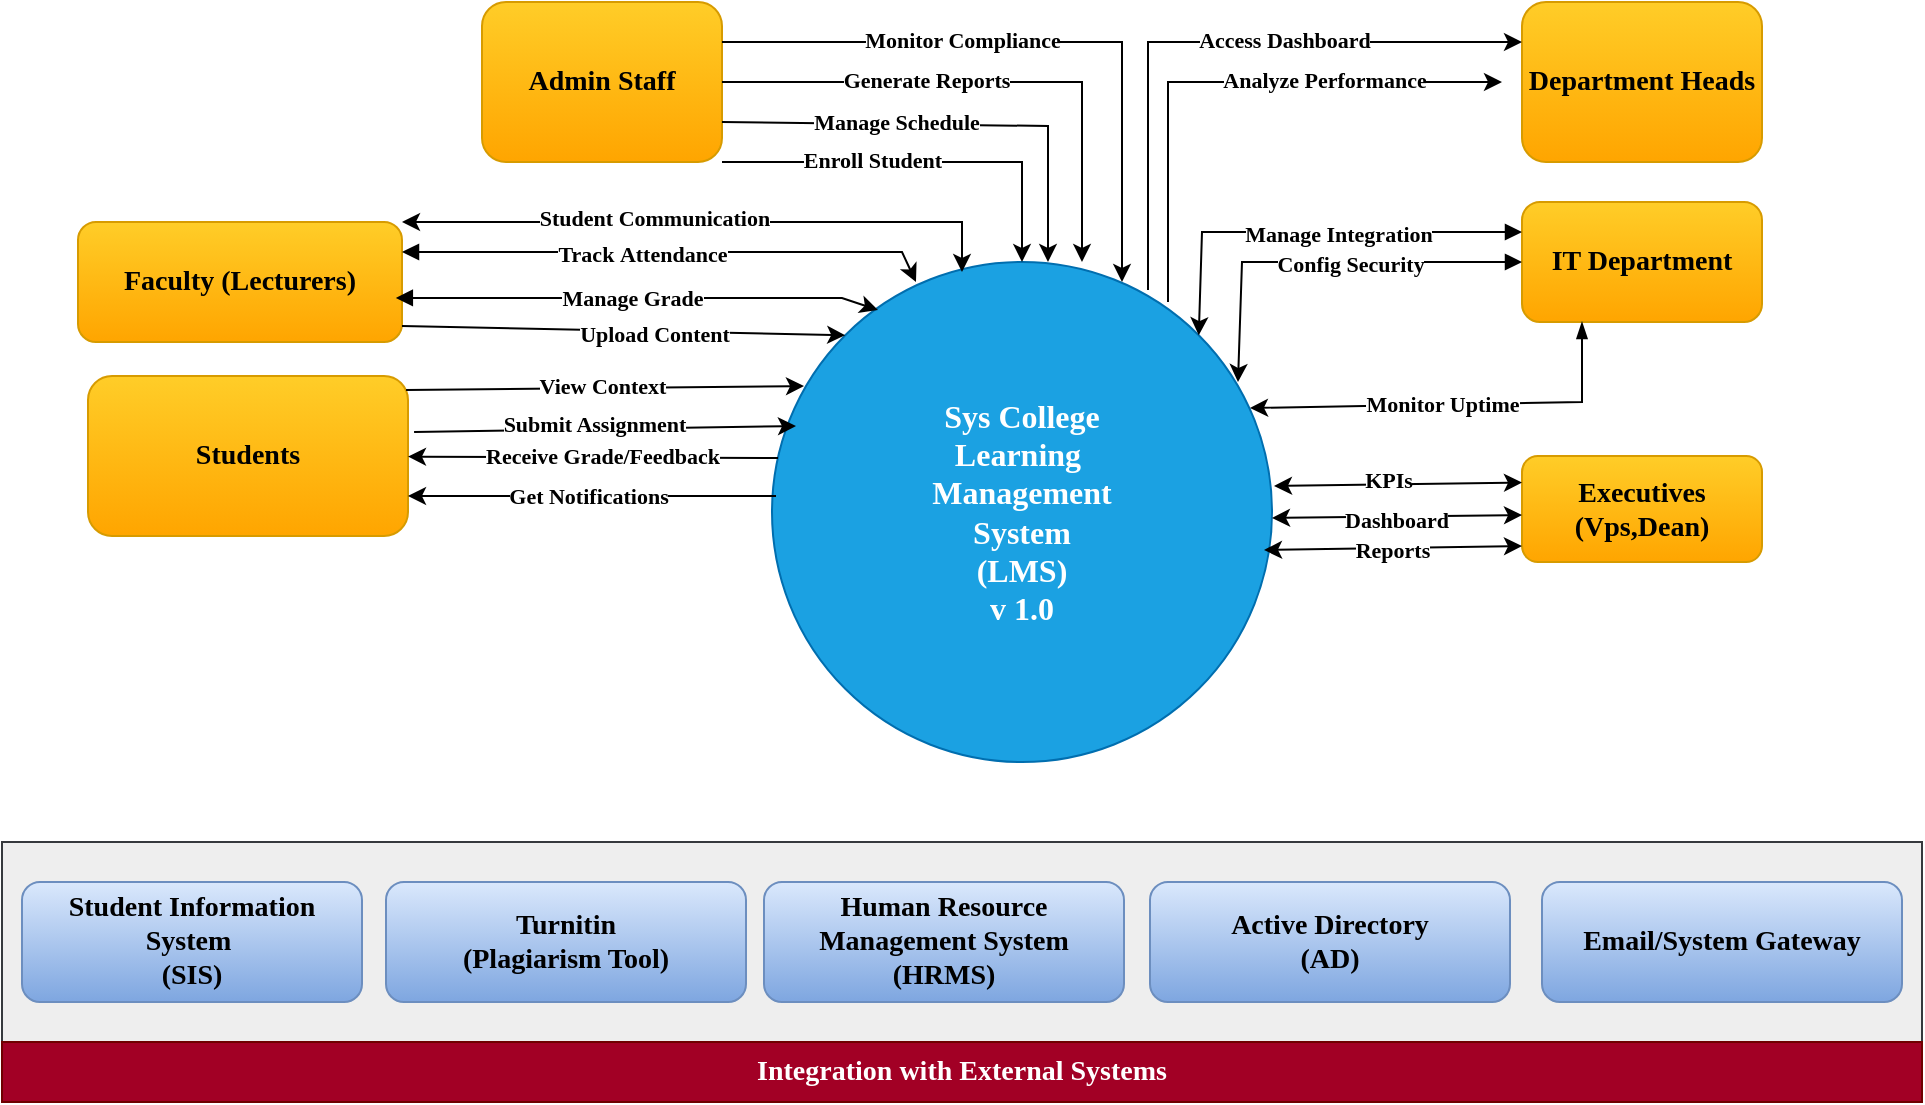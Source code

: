 <mxfile version="26.2.2">
  <diagram name="Page-1" id="Wjv5Oz3AqmIwob7s-AKi">
    <mxGraphModel dx="1428" dy="841" grid="1" gridSize="10" guides="1" tooltips="1" connect="1" arrows="1" fold="1" page="1" pageScale="1" pageWidth="1169" pageHeight="827" math="0" shadow="0">
      <root>
        <mxCell id="0" />
        <mxCell id="1" parent="0" />
        <mxCell id="Xvql2AdoNt05fyFsp_AF-1" value="&lt;div&gt;&lt;font face=&quot;Verdana&quot; style=&quot;font-size: 16px;&quot;&gt;&lt;b style=&quot;&quot;&gt;Sys College&lt;/b&gt;&lt;/font&gt;&lt;/div&gt;&lt;div&gt;&lt;b style=&quot;font-size: 16px; background-color: transparent;&quot;&gt;&lt;font style=&quot;color: light-dark(rgb(255, 255, 255), rgb(255, 255, 255));&quot; face=&quot;Verdana&quot;&gt;Learning&amp;nbsp;&lt;/font&gt;&lt;/b&gt;&lt;/div&gt;&lt;div&gt;&lt;font face=&quot;Verdana&quot; style=&quot;font-size: 16px;&quot;&gt;&lt;b&gt;Management&lt;/b&gt;&lt;/font&gt;&lt;/div&gt;&lt;div&gt;&lt;font face=&quot;Verdana&quot; style=&quot;font-size: 16px;&quot;&gt;&lt;b&gt;System&lt;/b&gt;&lt;/font&gt;&lt;/div&gt;&lt;div&gt;&lt;font face=&quot;Verdana&quot; style=&quot;font-size: 16px;&quot;&gt;&lt;b&gt;(LMS)&lt;br&gt;&lt;/b&gt;&lt;/font&gt;&lt;div&gt;&lt;font face=&quot;Verdana&quot; style=&quot;font-size: 16px;&quot;&gt;&lt;b style=&quot;&quot;&gt;v 1.0&lt;/b&gt;&lt;/font&gt;&lt;/div&gt;&lt;/div&gt;" style="ellipse;whiteSpace=wrap;html=1;aspect=fixed;fillColor=#1ba1e2;fontColor=#ffffff;strokeColor=#006EAF;" parent="1" vertex="1">
          <mxGeometry x="505" y="290" width="250" height="250" as="geometry" />
        </mxCell>
        <mxCell id="PJatKT9wjX2m28LQ-qIB-1" value="&lt;font style=&quot;font-size: 14px;&quot; face=&quot;Verdana&quot;&gt;&lt;b&gt;Students&lt;/b&gt;&lt;/font&gt;" style="rounded=1;whiteSpace=wrap;html=1;fillColor=#ffcd28;strokeColor=#d79b00;gradientColor=#ffa500;" parent="1" vertex="1">
          <mxGeometry x="163" y="347" width="160" height="80" as="geometry" />
        </mxCell>
        <mxCell id="PJatKT9wjX2m28LQ-qIB-2" value="&lt;b&gt;&lt;font style=&quot;font-size: 14px;&quot; face=&quot;Verdana&quot;&gt;Faculty (Lecturers)&lt;/font&gt;&lt;/b&gt;" style="rounded=1;whiteSpace=wrap;html=1;fillColor=#ffcd28;gradientColor=#ffa500;strokeColor=#d79b00;" parent="1" vertex="1">
          <mxGeometry x="158" y="270" width="162" height="60" as="geometry" />
        </mxCell>
        <mxCell id="PJatKT9wjX2m28LQ-qIB-3" value="&lt;b&gt;&lt;font style=&quot;font-size: 14px;&quot; face=&quot;Verdana&quot;&gt;Admin Staff&lt;/font&gt;&lt;/b&gt;" style="rounded=1;whiteSpace=wrap;html=1;fillColor=#ffcd28;gradientColor=#ffa500;strokeColor=#d79b00;" parent="1" vertex="1">
          <mxGeometry x="360" y="160" width="120" height="80" as="geometry" />
        </mxCell>
        <mxCell id="PJatKT9wjX2m28LQ-qIB-4" value="&lt;b&gt;&lt;font style=&quot;font-size: 14px;&quot; face=&quot;Verdana&quot;&gt;Department Heads&lt;/font&gt;&lt;/b&gt;" style="rounded=1;whiteSpace=wrap;html=1;fillColor=#ffcd28;gradientColor=#ffa500;strokeColor=#d79b00;" parent="1" vertex="1">
          <mxGeometry x="880" y="160" width="120" height="80" as="geometry" />
        </mxCell>
        <mxCell id="PJatKT9wjX2m28LQ-qIB-5" value="&lt;b&gt;&lt;font style=&quot;font-size: 14px;&quot; face=&quot;Verdana&quot;&gt;IT Department&lt;/font&gt;&lt;/b&gt;" style="rounded=1;whiteSpace=wrap;html=1;fillColor=#ffcd28;gradientColor=#ffa500;strokeColor=#d79b00;" parent="1" vertex="1">
          <mxGeometry x="880" y="260" width="120" height="60" as="geometry" />
        </mxCell>
        <mxCell id="PJatKT9wjX2m28LQ-qIB-6" value="&lt;b&gt;&lt;font style=&quot;font-size: 14px;&quot; face=&quot;Verdana&quot;&gt;Executives (Vps,Dean)&lt;/font&gt;&lt;/b&gt;" style="rounded=1;whiteSpace=wrap;html=1;fillColor=#ffcd28;gradientColor=#ffa500;strokeColor=#d79b00;" parent="1" vertex="1">
          <mxGeometry x="880" y="387" width="120" height="53" as="geometry" />
        </mxCell>
        <mxCell id="PJatKT9wjX2m28LQ-qIB-12" value="" style="endArrow=classic;html=1;rounded=0;strokeWidth=1;exitX=0.994;exitY=0.088;exitDx=0;exitDy=0;exitPerimeter=0;entryX=0.064;entryY=0.248;entryDx=0;entryDy=0;entryPerimeter=0;" parent="1" source="PJatKT9wjX2m28LQ-qIB-1" target="Xvql2AdoNt05fyFsp_AF-1" edge="1">
          <mxGeometry width="50" height="50" relative="1" as="geometry">
            <mxPoint x="350" y="358" as="sourcePoint" />
            <mxPoint x="500" y="340" as="targetPoint" />
          </mxGeometry>
        </mxCell>
        <mxCell id="PJatKT9wjX2m28LQ-qIB-13" value="View Context" style="edgeLabel;html=1;align=center;verticalAlign=middle;resizable=0;points=[];fontFamily=Verdana;fontSize=11;fontStyle=1" parent="PJatKT9wjX2m28LQ-qIB-12" vertex="1" connectable="0">
          <mxGeometry x="0.066" y="-1" relative="1" as="geometry">
            <mxPoint x="-8" y="-2" as="offset" />
          </mxGeometry>
        </mxCell>
        <mxCell id="PJatKT9wjX2m28LQ-qIB-14" value="" style="endArrow=classic;html=1;rounded=0;entryX=0.048;entryY=0.328;entryDx=0;entryDy=0;entryPerimeter=0;strokeWidth=1;exitX=1.019;exitY=0.35;exitDx=0;exitDy=0;exitPerimeter=0;" parent="1" source="PJatKT9wjX2m28LQ-qIB-1" target="Xvql2AdoNt05fyFsp_AF-1" edge="1">
          <mxGeometry width="50" height="50" relative="1" as="geometry">
            <mxPoint x="320" y="375" as="sourcePoint" />
            <mxPoint x="509.75" y="374.75" as="targetPoint" />
          </mxGeometry>
        </mxCell>
        <mxCell id="PJatKT9wjX2m28LQ-qIB-15" value="Submit Assignment" style="edgeLabel;html=1;align=center;verticalAlign=middle;resizable=0;points=[];fontFamily=Verdana;fontSize=11;fontStyle=1" parent="PJatKT9wjX2m28LQ-qIB-14" vertex="1" connectable="0">
          <mxGeometry x="0.066" y="-1" relative="1" as="geometry">
            <mxPoint x="-12" y="-4" as="offset" />
          </mxGeometry>
        </mxCell>
        <mxCell id="PJatKT9wjX2m28LQ-qIB-16" value="" style="endArrow=classic;html=1;rounded=0;exitX=0.012;exitY=0.392;exitDx=0;exitDy=0;strokeWidth=1;exitPerimeter=0;" parent="1" source="Xvql2AdoNt05fyFsp_AF-1" target="PJatKT9wjX2m28LQ-qIB-1" edge="1">
          <mxGeometry width="50" height="50" relative="1" as="geometry">
            <mxPoint x="505" y="394" as="sourcePoint" />
            <mxPoint x="300" y="394" as="targetPoint" />
          </mxGeometry>
        </mxCell>
        <mxCell id="PJatKT9wjX2m28LQ-qIB-17" value="Receive Grade/Feedback" style="edgeLabel;html=1;align=center;verticalAlign=middle;resizable=0;points=[];fontFamily=Verdana;fontSize=11;fontStyle=1" parent="PJatKT9wjX2m28LQ-qIB-16" vertex="1" connectable="0">
          <mxGeometry x="0.066" y="-1" relative="1" as="geometry">
            <mxPoint x="10" as="offset" />
          </mxGeometry>
        </mxCell>
        <mxCell id="PJatKT9wjX2m28LQ-qIB-18" value="" style="endArrow=classic;html=1;rounded=0;strokeWidth=1;entryX=1;entryY=0.75;entryDx=0;entryDy=0;exitX=0.008;exitY=0.468;exitDx=0;exitDy=0;exitPerimeter=0;" parent="1" source="Xvql2AdoNt05fyFsp_AF-1" target="PJatKT9wjX2m28LQ-qIB-1" edge="1">
          <mxGeometry width="50" height="50" relative="1" as="geometry">
            <mxPoint x="505" y="412" as="sourcePoint" />
            <mxPoint x="300" y="412" as="targetPoint" />
          </mxGeometry>
        </mxCell>
        <mxCell id="PJatKT9wjX2m28LQ-qIB-19" value="Get Notifications" style="edgeLabel;html=1;align=center;verticalAlign=middle;resizable=0;points=[];fontFamily=Verdana;fontSize=11;fontStyle=1" parent="PJatKT9wjX2m28LQ-qIB-18" vertex="1" connectable="0">
          <mxGeometry x="0.066" y="-1" relative="1" as="geometry">
            <mxPoint x="4" y="1" as="offset" />
          </mxGeometry>
        </mxCell>
        <mxCell id="PJatKT9wjX2m28LQ-qIB-20" value="" style="endArrow=classic;html=1;rounded=0;strokeWidth=1;exitX=1;exitY=0.867;exitDx=0;exitDy=0;entryX=0;entryY=0;entryDx=0;entryDy=0;exitPerimeter=0;" parent="1" source="PJatKT9wjX2m28LQ-qIB-2" target="Xvql2AdoNt05fyFsp_AF-1" edge="1">
          <mxGeometry width="50" height="50" relative="1" as="geometry">
            <mxPoint x="560" y="200" as="sourcePoint" />
            <mxPoint x="490" y="310" as="targetPoint" />
            <Array as="points" />
          </mxGeometry>
        </mxCell>
        <mxCell id="PJatKT9wjX2m28LQ-qIB-21" value="Upload&amp;nbsp;&lt;span style=&quot;background-color: light-dark(#ffffff, var(--ge-dark-color, #121212)); color: light-dark(rgb(0, 0, 0), rgb(255, 255, 255));&quot;&gt;Content&lt;/span&gt;" style="edgeLabel;html=1;align=center;verticalAlign=middle;resizable=0;points=[];fontFamily=Verdana;fontSize=11;fontStyle=1" parent="PJatKT9wjX2m28LQ-qIB-20" vertex="1" connectable="0">
          <mxGeometry x="0.066" y="-1" relative="1" as="geometry">
            <mxPoint x="8" as="offset" />
          </mxGeometry>
        </mxCell>
        <mxCell id="PJatKT9wjX2m28LQ-qIB-22" value="" style="endArrow=classic;html=1;rounded=0;strokeWidth=1;startArrow=block;startFill=1;entryX=0.212;entryY=0.096;entryDx=0;entryDy=0;entryPerimeter=0;exitX=0.981;exitY=0.633;exitDx=0;exitDy=0;exitPerimeter=0;" parent="1" source="PJatKT9wjX2m28LQ-qIB-2" target="Xvql2AdoNt05fyFsp_AF-1" edge="1">
          <mxGeometry width="50" height="50" relative="1" as="geometry">
            <mxPoint x="330" y="272" as="sourcePoint" />
            <mxPoint x="560" y="290" as="targetPoint" />
            <Array as="points">
              <mxPoint x="540" y="308" />
            </Array>
          </mxGeometry>
        </mxCell>
        <mxCell id="PJatKT9wjX2m28LQ-qIB-23" value="Manage&amp;nbsp;&lt;span style=&quot;background-color: light-dark(#ffffff, var(--ge-dark-color, #121212)); color: light-dark(rgb(0, 0, 0), rgb(255, 255, 255));&quot;&gt;Grade&lt;/span&gt;" style="edgeLabel;html=1;align=center;verticalAlign=middle;resizable=0;points=[];fontFamily=Verdana;fontSize=11;fontStyle=1" parent="PJatKT9wjX2m28LQ-qIB-22" vertex="1" connectable="0">
          <mxGeometry x="0.066" y="-1" relative="1" as="geometry">
            <mxPoint x="-11" y="-1" as="offset" />
          </mxGeometry>
        </mxCell>
        <mxCell id="PJatKT9wjX2m28LQ-qIB-24" value="" style="endArrow=classic;html=1;rounded=0;strokeWidth=1;startArrow=block;startFill=1;exitX=1;exitY=0.25;exitDx=0;exitDy=0;entryX=0.288;entryY=0.04;entryDx=0;entryDy=0;entryPerimeter=0;" parent="1" source="PJatKT9wjX2m28LQ-qIB-2" target="Xvql2AdoNt05fyFsp_AF-1" edge="1">
          <mxGeometry width="50" height="50" relative="1" as="geometry">
            <mxPoint x="410" y="250" as="sourcePoint" />
            <mxPoint x="680" y="270" as="targetPoint" />
            <Array as="points">
              <mxPoint x="450" y="285" />
              <mxPoint x="570" y="285" />
            </Array>
          </mxGeometry>
        </mxCell>
        <mxCell id="PJatKT9wjX2m28LQ-qIB-25" value="Track&amp;nbsp;&lt;span style=&quot;background-color: light-dark(#ffffff, var(--ge-dark-color, #121212)); color: light-dark(rgb(0, 0, 0), rgb(255, 255, 255));&quot;&gt;Attendance&lt;/span&gt;" style="edgeLabel;html=1;align=center;verticalAlign=middle;resizable=0;points=[];fontFamily=Verdana;fontSize=11;fontStyle=1" parent="PJatKT9wjX2m28LQ-qIB-24" vertex="1" connectable="0">
          <mxGeometry x="0.066" y="-1" relative="1" as="geometry">
            <mxPoint x="-22" as="offset" />
          </mxGeometry>
        </mxCell>
        <mxCell id="PJatKT9wjX2m28LQ-qIB-26" value="" style="endArrow=classic;startArrow=classic;html=1;rounded=0;strokeWidth=1;entryX=1;entryY=0;entryDx=0;entryDy=0;exitX=0.38;exitY=0.02;exitDx=0;exitDy=0;exitPerimeter=0;" parent="1" source="Xvql2AdoNt05fyFsp_AF-1" target="PJatKT9wjX2m28LQ-qIB-2" edge="1">
          <mxGeometry width="50" height="50" relative="1" as="geometry">
            <mxPoint x="800" y="300" as="sourcePoint" />
            <mxPoint x="540" y="210" as="targetPoint" />
            <Array as="points">
              <mxPoint x="600" y="270" />
            </Array>
          </mxGeometry>
        </mxCell>
        <mxCell id="PJatKT9wjX2m28LQ-qIB-27" value="&lt;font face=&quot;Verdana&quot;&gt;&lt;b&gt;Student&amp;nbsp;&lt;/b&gt;&lt;/font&gt;&lt;b style=&quot;font-family: Verdana; background-color: light-dark(#ffffff, var(--ge-dark-color, #121212)); color: light-dark(rgb(0, 0, 0), rgb(255, 255, 255));&quot;&gt;Communication&lt;/b&gt;" style="edgeLabel;html=1;align=center;verticalAlign=middle;resizable=0;points=[];fontSize=11;" parent="PJatKT9wjX2m28LQ-qIB-26" vertex="1" connectable="0">
          <mxGeometry x="0.097" relative="1" as="geometry">
            <mxPoint x="-12" y="-2" as="offset" />
          </mxGeometry>
        </mxCell>
        <mxCell id="ij3giNlZp6oouef-Bmyc-1" value="" style="endArrow=classic;html=1;rounded=0;exitX=1;exitY=1;exitDx=0;exitDy=0;entryX=0.5;entryY=0;entryDx=0;entryDy=0;" parent="1" source="PJatKT9wjX2m28LQ-qIB-3" target="Xvql2AdoNt05fyFsp_AF-1" edge="1">
          <mxGeometry width="50" height="50" relative="1" as="geometry">
            <mxPoint x="550" y="210" as="sourcePoint" />
            <mxPoint x="600" y="160" as="targetPoint" />
            <Array as="points">
              <mxPoint x="630" y="240" />
            </Array>
          </mxGeometry>
        </mxCell>
        <mxCell id="ij3giNlZp6oouef-Bmyc-2" value="&lt;font face=&quot;Verdana&quot;&gt;&lt;b&gt;Enroll Student&lt;/b&gt;&lt;/font&gt;" style="edgeLabel;html=1;align=center;verticalAlign=middle;resizable=0;points=[];" parent="ij3giNlZp6oouef-Bmyc-1" vertex="1" connectable="0">
          <mxGeometry x="-0.25" y="-2" relative="1" as="geometry">
            <mxPoint y="-3" as="offset" />
          </mxGeometry>
        </mxCell>
        <mxCell id="ij3giNlZp6oouef-Bmyc-3" value="" style="endArrow=classic;html=1;rounded=0;exitX=1;exitY=0.75;exitDx=0;exitDy=0;entryX=0.552;entryY=0;entryDx=0;entryDy=0;entryPerimeter=0;exitPerimeter=0;" parent="1" source="PJatKT9wjX2m28LQ-qIB-3" target="Xvql2AdoNt05fyFsp_AF-1" edge="1">
          <mxGeometry width="50" height="50" relative="1" as="geometry">
            <mxPoint x="490" y="222" as="sourcePoint" />
            <mxPoint x="640" y="272" as="targetPoint" />
            <Array as="points">
              <mxPoint x="643" y="222" />
            </Array>
          </mxGeometry>
        </mxCell>
        <mxCell id="ij3giNlZp6oouef-Bmyc-4" value="&lt;font face=&quot;Verdana&quot;&gt;&lt;b&gt;Manage Schedule&lt;/b&gt;&lt;/font&gt;" style="edgeLabel;html=1;align=center;verticalAlign=middle;resizable=0;points=[];" parent="ij3giNlZp6oouef-Bmyc-3" vertex="1" connectable="0">
          <mxGeometry x="-0.25" y="-2" relative="1" as="geometry">
            <mxPoint y="-3" as="offset" />
          </mxGeometry>
        </mxCell>
        <mxCell id="ij3giNlZp6oouef-Bmyc-5" value="" style="endArrow=classic;html=1;rounded=0;exitX=1;exitY=0.5;exitDx=0;exitDy=0;" parent="1" source="PJatKT9wjX2m28LQ-qIB-3" edge="1">
          <mxGeometry width="50" height="50" relative="1" as="geometry">
            <mxPoint x="500" y="220" as="sourcePoint" />
            <mxPoint x="660" y="290" as="targetPoint" />
            <Array as="points">
              <mxPoint x="660" y="200" />
            </Array>
          </mxGeometry>
        </mxCell>
        <mxCell id="ij3giNlZp6oouef-Bmyc-6" value="&lt;font face=&quot;Verdana&quot;&gt;&lt;b&gt;Generate Reports&lt;/b&gt;&lt;/font&gt;" style="edgeLabel;html=1;align=center;verticalAlign=middle;resizable=0;points=[];" parent="ij3giNlZp6oouef-Bmyc-5" vertex="1" connectable="0">
          <mxGeometry x="-0.25" y="-2" relative="1" as="geometry">
            <mxPoint y="-3" as="offset" />
          </mxGeometry>
        </mxCell>
        <mxCell id="ij3giNlZp6oouef-Bmyc-7" value="" style="endArrow=classic;html=1;rounded=0;exitX=1;exitY=0.25;exitDx=0;exitDy=0;" parent="1" source="PJatKT9wjX2m28LQ-qIB-3" edge="1">
          <mxGeometry width="50" height="50" relative="1" as="geometry">
            <mxPoint x="495" y="180" as="sourcePoint" />
            <mxPoint x="680" y="300" as="targetPoint" />
            <Array as="points">
              <mxPoint x="680" y="180" />
            </Array>
          </mxGeometry>
        </mxCell>
        <mxCell id="ij3giNlZp6oouef-Bmyc-8" value="&lt;font face=&quot;Verdana&quot;&gt;&lt;b&gt;Monitor Compliance&lt;/b&gt;&lt;/font&gt;" style="edgeLabel;html=1;align=center;verticalAlign=middle;resizable=0;points=[];" parent="ij3giNlZp6oouef-Bmyc-7" vertex="1" connectable="0">
          <mxGeometry x="-0.25" y="-2" relative="1" as="geometry">
            <mxPoint y="-3" as="offset" />
          </mxGeometry>
        </mxCell>
        <mxCell id="ij3giNlZp6oouef-Bmyc-9" value="" style="endArrow=classic;html=1;rounded=0;exitX=0.752;exitY=0.056;exitDx=0;exitDy=0;exitPerimeter=0;entryX=0;entryY=0.25;entryDx=0;entryDy=0;" parent="1" source="Xvql2AdoNt05fyFsp_AF-1" target="PJatKT9wjX2m28LQ-qIB-4" edge="1">
          <mxGeometry width="50" height="50" relative="1" as="geometry">
            <mxPoint x="760" y="330" as="sourcePoint" />
            <mxPoint x="810" y="280" as="targetPoint" />
            <Array as="points">
              <mxPoint x="693" y="180" />
            </Array>
          </mxGeometry>
        </mxCell>
        <mxCell id="ij3giNlZp6oouef-Bmyc-10" value="&lt;font face=&quot;Verdana&quot;&gt;&lt;b&gt;Access Dashboard&lt;/b&gt;&lt;/font&gt;" style="edgeLabel;html=1;align=center;verticalAlign=middle;resizable=0;points=[];" parent="ij3giNlZp6oouef-Bmyc-9" vertex="1" connectable="0">
          <mxGeometry x="0.235" y="1" relative="1" as="geometry">
            <mxPoint as="offset" />
          </mxGeometry>
        </mxCell>
        <mxCell id="ij3giNlZp6oouef-Bmyc-11" value="" style="endArrow=classic;html=1;rounded=0;" parent="1" edge="1">
          <mxGeometry width="50" height="50" relative="1" as="geometry">
            <mxPoint x="703" y="310" as="sourcePoint" />
            <mxPoint x="870" y="200" as="targetPoint" />
            <Array as="points">
              <mxPoint x="703" y="200" />
            </Array>
          </mxGeometry>
        </mxCell>
        <mxCell id="ij3giNlZp6oouef-Bmyc-12" value="&lt;font face=&quot;Verdana&quot;&gt;&lt;b&gt;Analyze Performance&lt;/b&gt;&lt;/font&gt;" style="edgeLabel;html=1;align=center;verticalAlign=middle;resizable=0;points=[];" parent="ij3giNlZp6oouef-Bmyc-11" vertex="1" connectable="0">
          <mxGeometry x="0.235" y="1" relative="1" as="geometry">
            <mxPoint x="17" as="offset" />
          </mxGeometry>
        </mxCell>
        <mxCell id="ij3giNlZp6oouef-Bmyc-14" value="" style="endArrow=classic;html=1;rounded=0;exitX=0;exitY=0.25;exitDx=0;exitDy=0;entryX=1;entryY=0;entryDx=0;entryDy=0;startArrow=block;startFill=1;" parent="1" source="PJatKT9wjX2m28LQ-qIB-5" target="Xvql2AdoNt05fyFsp_AF-1" edge="1">
          <mxGeometry width="50" height="50" relative="1" as="geometry">
            <mxPoint x="770" y="290" as="sourcePoint" />
            <mxPoint x="820" y="240" as="targetPoint" />
            <Array as="points">
              <mxPoint x="720" y="275" />
            </Array>
          </mxGeometry>
        </mxCell>
        <mxCell id="ij3giNlZp6oouef-Bmyc-15" value="&lt;b&gt;&lt;font face=&quot;Verdana&quot;&gt;Manage Integration&lt;/font&gt;&lt;/b&gt;" style="edgeLabel;html=1;align=center;verticalAlign=middle;resizable=0;points=[];" parent="ij3giNlZp6oouef-Bmyc-14" vertex="1" connectable="0">
          <mxGeometry x="0.021" y="1" relative="1" as="geometry">
            <mxPoint x="16" as="offset" />
          </mxGeometry>
        </mxCell>
        <mxCell id="ij3giNlZp6oouef-Bmyc-16" value="" style="endArrow=classic;html=1;rounded=0;exitX=0;exitY=0.5;exitDx=0;exitDy=0;entryX=0.932;entryY=0.24;entryDx=0;entryDy=0;entryPerimeter=0;startArrow=block;startFill=1;" parent="1" source="PJatKT9wjX2m28LQ-qIB-5" target="Xvql2AdoNt05fyFsp_AF-1" edge="1">
          <mxGeometry width="50" height="50" relative="1" as="geometry">
            <mxPoint x="890" y="285" as="sourcePoint" />
            <mxPoint x="728" y="337" as="targetPoint" />
            <Array as="points">
              <mxPoint x="740" y="290" />
            </Array>
          </mxGeometry>
        </mxCell>
        <mxCell id="ij3giNlZp6oouef-Bmyc-17" value="&lt;b&gt;&lt;font face=&quot;Verdana&quot;&gt;Config Security&lt;/font&gt;&lt;/b&gt;" style="edgeLabel;html=1;align=center;verticalAlign=middle;resizable=0;points=[];" parent="ij3giNlZp6oouef-Bmyc-16" vertex="1" connectable="0">
          <mxGeometry x="0.021" y="1" relative="1" as="geometry">
            <mxPoint x="16" as="offset" />
          </mxGeometry>
        </mxCell>
        <mxCell id="ij3giNlZp6oouef-Bmyc-18" value="" style="endArrow=classic;html=1;rounded=0;exitX=0.25;exitY=1;exitDx=0;exitDy=0;entryX=0.956;entryY=0.292;entryDx=0;entryDy=0;entryPerimeter=0;startArrow=blockThin;startFill=1;" parent="1" source="PJatKT9wjX2m28LQ-qIB-5" target="Xvql2AdoNt05fyFsp_AF-1" edge="1">
          <mxGeometry width="50" height="50" relative="1" as="geometry">
            <mxPoint x="840" y="410" as="sourcePoint" />
            <mxPoint x="890" y="360" as="targetPoint" />
            <Array as="points">
              <mxPoint x="910" y="360" />
            </Array>
          </mxGeometry>
        </mxCell>
        <mxCell id="ij3giNlZp6oouef-Bmyc-19" value="&lt;b&gt;&lt;font face=&quot;Verdana&quot;&gt;Monitor Uptime&lt;/font&gt;&lt;/b&gt;" style="edgeLabel;html=1;align=center;verticalAlign=middle;resizable=0;points=[];" parent="ij3giNlZp6oouef-Bmyc-18" vertex="1" connectable="0">
          <mxGeometry x="0.068" y="2" relative="1" as="geometry">
            <mxPoint y="-3" as="offset" />
          </mxGeometry>
        </mxCell>
        <mxCell id="ij3giNlZp6oouef-Bmyc-20" value="" style="endArrow=classic;startArrow=classic;html=1;rounded=0;entryX=0;entryY=0.25;entryDx=0;entryDy=0;exitX=1.004;exitY=0.448;exitDx=0;exitDy=0;exitPerimeter=0;" parent="1" source="Xvql2AdoNt05fyFsp_AF-1" target="PJatKT9wjX2m28LQ-qIB-6" edge="1">
          <mxGeometry width="50" height="50" relative="1" as="geometry">
            <mxPoint x="770" y="480" as="sourcePoint" />
            <mxPoint x="820" y="430" as="targetPoint" />
          </mxGeometry>
        </mxCell>
        <mxCell id="ij3giNlZp6oouef-Bmyc-21" value="&lt;b&gt;&lt;font face=&quot;Verdana&quot;&gt;KPIs&lt;/font&gt;&lt;/b&gt;" style="edgeLabel;html=1;align=center;verticalAlign=middle;resizable=0;points=[];" parent="ij3giNlZp6oouef-Bmyc-20" vertex="1" connectable="0">
          <mxGeometry x="-0.081" y="-1" relative="1" as="geometry">
            <mxPoint y="-3" as="offset" />
          </mxGeometry>
        </mxCell>
        <mxCell id="ij3giNlZp6oouef-Bmyc-22" value="" style="endArrow=classic;startArrow=classic;html=1;rounded=0;exitX=1;exitY=0.5;exitDx=0;exitDy=0;entryX=0;entryY=0.5;entryDx=0;entryDy=0;" parent="1" edge="1">
          <mxGeometry width="50" height="50" relative="1" as="geometry">
            <mxPoint x="755" y="418" as="sourcePoint" />
            <mxPoint x="880" y="416.5" as="targetPoint" />
          </mxGeometry>
        </mxCell>
        <mxCell id="ij3giNlZp6oouef-Bmyc-23" value="&lt;b&gt;&lt;font face=&quot;Verdana&quot;&gt;Dashboard&lt;/font&gt;&lt;/b&gt;" style="edgeLabel;html=1;align=center;verticalAlign=middle;resizable=0;points=[];" parent="ij3giNlZp6oouef-Bmyc-22" vertex="1" connectable="0">
          <mxGeometry x="-0.081" y="-1" relative="1" as="geometry">
            <mxPoint x="4" as="offset" />
          </mxGeometry>
        </mxCell>
        <mxCell id="Vb__ZJzH-cQLzNxRptrh-4" value="" style="endArrow=classic;startArrow=classic;html=1;rounded=0;exitX=0.984;exitY=0.568;exitDx=0;exitDy=0;exitPerimeter=0;" edge="1" parent="1">
          <mxGeometry width="50" height="50" relative="1" as="geometry">
            <mxPoint x="751" y="434" as="sourcePoint" />
            <mxPoint x="880" y="432" as="targetPoint" />
          </mxGeometry>
        </mxCell>
        <mxCell id="Vb__ZJzH-cQLzNxRptrh-5" value="&lt;b&gt;&lt;font face=&quot;Verdana&quot;&gt;Reports&lt;/font&gt;&lt;/b&gt;" style="edgeLabel;html=1;align=center;verticalAlign=middle;resizable=0;points=[];" vertex="1" connectable="0" parent="Vb__ZJzH-cQLzNxRptrh-4">
          <mxGeometry x="-0.081" y="-1" relative="1" as="geometry">
            <mxPoint x="4" as="offset" />
          </mxGeometry>
        </mxCell>
        <mxCell id="Vb__ZJzH-cQLzNxRptrh-6" value="" style="rounded=0;whiteSpace=wrap;html=1;fillColor=#eeeeee;strokeColor=#36393d;" vertex="1" parent="1">
          <mxGeometry x="120" y="580" width="960" height="130" as="geometry" />
        </mxCell>
        <mxCell id="Vb__ZJzH-cQLzNxRptrh-7" value="Integration with External Systems" style="text;html=1;align=center;verticalAlign=middle;whiteSpace=wrap;rounded=0;fontFamily=Verdana;fontSize=14;fontStyle=1;fillColor=#a20025;fontColor=#ffffff;strokeColor=#6F0000;" vertex="1" parent="1">
          <mxGeometry x="120" y="680" width="960" height="30" as="geometry" />
        </mxCell>
        <mxCell id="PJatKT9wjX2m28LQ-qIB-7" value="&lt;b&gt;&lt;font style=&quot;font-size: 14px;&quot; face=&quot;Verdana&quot;&gt;Student Information System&amp;nbsp;&lt;/font&gt;&lt;/b&gt;&lt;div&gt;&lt;b&gt;&lt;font style=&quot;font-size: 14px;&quot; face=&quot;Verdana&quot;&gt;(SIS)&lt;/font&gt;&lt;/b&gt;&lt;/div&gt;" style="rounded=1;whiteSpace=wrap;html=1;fillColor=#dae8fc;strokeColor=#6c8ebf;gradientColor=#7ea6e0;" parent="1" vertex="1">
          <mxGeometry x="130" y="600" width="170" height="60" as="geometry" />
        </mxCell>
        <mxCell id="PJatKT9wjX2m28LQ-qIB-8" value="&lt;b&gt;&lt;font style=&quot;font-size: 14px;&quot; face=&quot;Verdana&quot;&gt;Human Resource Management System&lt;br&gt;(HRMS)&lt;/font&gt;&lt;/b&gt;" style="rounded=1;whiteSpace=wrap;html=1;fillColor=#dae8fc;strokeColor=#6c8ebf;gradientColor=#7ea6e0;" parent="1" vertex="1">
          <mxGeometry x="501" y="600" width="180" height="60" as="geometry" />
        </mxCell>
        <mxCell id="PJatKT9wjX2m28LQ-qIB-9" value="&lt;font face=&quot;Verdana&quot;&gt;&lt;span style=&quot;font-size: 14px;&quot;&gt;&lt;b&gt;Active Directory&lt;/b&gt;&lt;/span&gt;&lt;/font&gt;&lt;div&gt;&lt;b style=&quot;font-size: 14px; font-family: Verdana; background-color: transparent; color: light-dark(rgb(0, 0, 0), rgb(255, 255, 255));&quot;&gt;(AD)&lt;/b&gt;&lt;/div&gt;" style="rounded=1;whiteSpace=wrap;html=1;fillColor=#dae8fc;strokeColor=#6c8ebf;gradientColor=#7ea6e0;" parent="1" vertex="1">
          <mxGeometry x="694" y="600" width="180" height="60" as="geometry" />
        </mxCell>
        <mxCell id="PJatKT9wjX2m28LQ-qIB-10" value="&lt;font face=&quot;Verdana&quot;&gt;&lt;span style=&quot;font-size: 14px;&quot;&gt;&lt;b&gt;Email/System Gateway&lt;/b&gt;&lt;/span&gt;&lt;/font&gt;" style="rounded=1;whiteSpace=wrap;html=1;fillColor=#dae8fc;strokeColor=#6c8ebf;gradientColor=#7ea6e0;" parent="1" vertex="1">
          <mxGeometry x="890" y="600" width="180" height="60" as="geometry" />
        </mxCell>
        <mxCell id="PJatKT9wjX2m28LQ-qIB-11" value="&lt;font face=&quot;Verdana&quot;&gt;&lt;span style=&quot;font-size: 14px;&quot;&gt;&lt;b&gt;Turnitin&lt;br&gt;(Plagiarism Tool)&lt;/b&gt;&lt;/span&gt;&lt;/font&gt;" style="rounded=1;whiteSpace=wrap;html=1;fillColor=#dae8fc;strokeColor=#6c8ebf;gradientColor=#7ea6e0;" parent="1" vertex="1">
          <mxGeometry x="312" y="600" width="180" height="60" as="geometry" />
        </mxCell>
      </root>
    </mxGraphModel>
  </diagram>
</mxfile>
